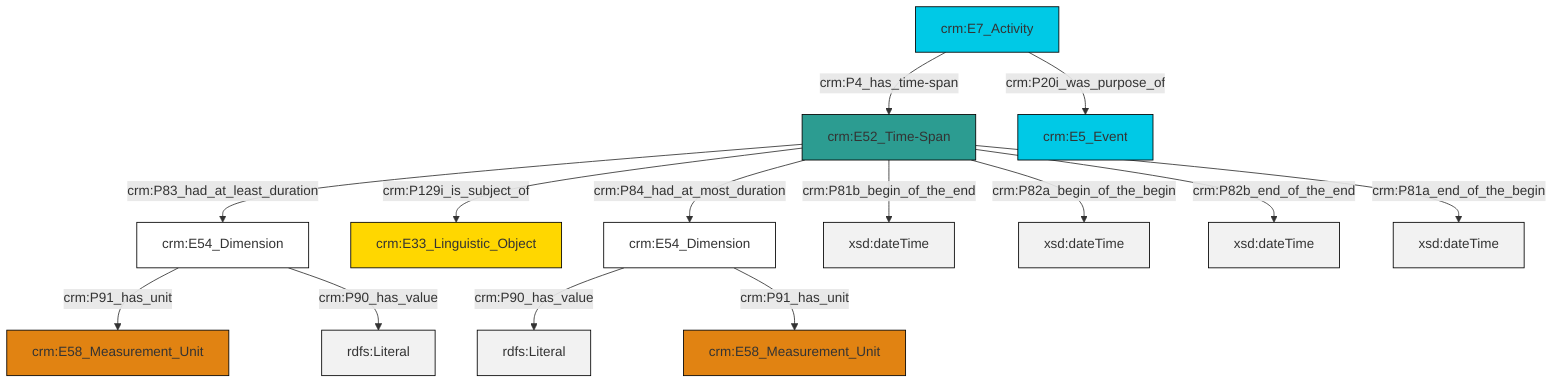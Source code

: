 graph TD
classDef Literal fill:#f2f2f2,stroke:#000000;
classDef CRM_Entity fill:#FFFFFF,stroke:#000000;
classDef Temporal_Entity fill:#00C9E6, stroke:#000000;
classDef Type fill:#E18312, stroke:#000000;
classDef Time-Span fill:#2C9C91, stroke:#000000;
classDef Appellation fill:#FFEB7F, stroke:#000000;
classDef Place fill:#008836, stroke:#000000;
classDef Persistent_Item fill:#B266B2, stroke:#000000;
classDef Conceptual_Object fill:#FFD700, stroke:#000000;
classDef Physical_Thing fill:#D2B48C, stroke:#000000;
classDef Actor fill:#f58aad, stroke:#000000;
classDef PC_Classes fill:#4ce600, stroke:#000000;
classDef Multi fill:#cccccc,stroke:#000000;

2["crm:E7_Activity"]:::Temporal_Entity -->|crm:P4_has_time-span| 3["crm:E52_Time-Span"]:::Time-Span
4["crm:E54_Dimension"]:::CRM_Entity -->|crm:P91_has_unit| 0["crm:E58_Measurement_Unit"]:::Type
3["crm:E52_Time-Span"]:::Time-Span -->|crm:P129i_is_subject_of| 5["crm:E33_Linguistic_Object"]:::Conceptual_Object
6["crm:E54_Dimension"]:::CRM_Entity -->|crm:P90_has_value| 7[rdfs:Literal]:::Literal
3["crm:E52_Time-Span"]:::Time-Span -->|crm:P83_had_at_least_duration| 4["crm:E54_Dimension"]:::CRM_Entity
3["crm:E52_Time-Span"]:::Time-Span -->|crm:P81b_begin_of_the_end| 11[xsd:dateTime]:::Literal
4["crm:E54_Dimension"]:::CRM_Entity -->|crm:P90_has_value| 15[rdfs:Literal]:::Literal
3["crm:E52_Time-Span"]:::Time-Span -->|crm:P84_had_at_most_duration| 6["crm:E54_Dimension"]:::CRM_Entity
3["crm:E52_Time-Span"]:::Time-Span -->|crm:P82a_begin_of_the_begin| 17[xsd:dateTime]:::Literal
3["crm:E52_Time-Span"]:::Time-Span -->|crm:P82b_end_of_the_end| 18[xsd:dateTime]:::Literal
6["crm:E54_Dimension"]:::CRM_Entity -->|crm:P91_has_unit| 8["crm:E58_Measurement_Unit"]:::Type
2["crm:E7_Activity"]:::Temporal_Entity -->|crm:P20i_was_purpose_of| 12["crm:E5_Event"]:::Temporal_Entity
3["crm:E52_Time-Span"]:::Time-Span -->|crm:P81a_end_of_the_begin| 21[xsd:dateTime]:::Literal